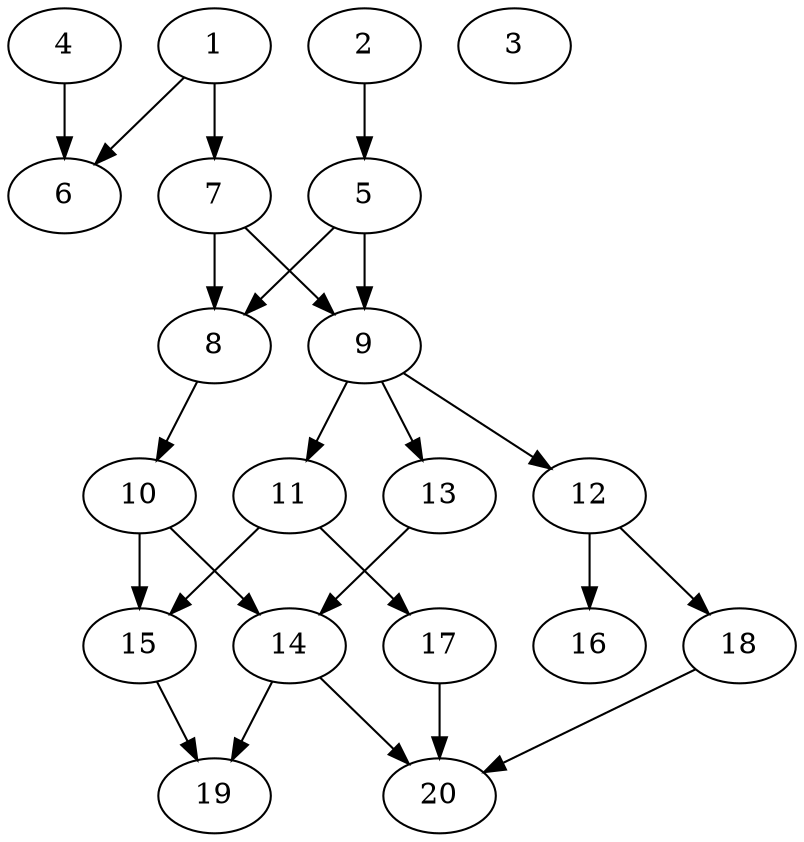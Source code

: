 // DAG automatically generated by daggen at Thu Oct  3 13:58:42 2019
// ./daggen --dot -n 20 --ccr 0.4 --fat 0.5 --regular 0.5 --density 0.5 --mindata 5242880 --maxdata 52428800 
digraph G {
  1 [size="126986240", alpha="0.07", expect_size="50794496"] 
  1 -> 6 [size ="50794496"]
  1 -> 7 [size ="50794496"]
  2 [size="22433280", alpha="0.04", expect_size="8973312"] 
  2 -> 5 [size ="8973312"]
  3 [size="38986240", alpha="0.03", expect_size="15594496"] 
  4 [size="30062080", alpha="0.17", expect_size="12024832"] 
  4 -> 6 [size ="12024832"]
  5 [size="101455360", alpha="0.15", expect_size="40582144"] 
  5 -> 8 [size ="40582144"]
  5 -> 9 [size ="40582144"]
  6 [size="91855360", alpha="0.16", expect_size="36742144"] 
  7 [size="49364480", alpha="0.14", expect_size="19745792"] 
  7 -> 8 [size ="19745792"]
  7 -> 9 [size ="19745792"]
  8 [size="33968640", alpha="0.11", expect_size="13587456"] 
  8 -> 10 [size ="13587456"]
  9 [size="125447680", alpha="0.18", expect_size="50179072"] 
  9 -> 11 [size ="50179072"]
  9 -> 12 [size ="50179072"]
  9 -> 13 [size ="50179072"]
  10 [size="15587840", alpha="0.14", expect_size="6235136"] 
  10 -> 14 [size ="6235136"]
  10 -> 15 [size ="6235136"]
  11 [size="116126720", alpha="0.11", expect_size="46450688"] 
  11 -> 15 [size ="46450688"]
  11 -> 17 [size ="46450688"]
  12 [size="37688320", alpha="0.00", expect_size="15075328"] 
  12 -> 16 [size ="15075328"]
  12 -> 18 [size ="15075328"]
  13 [size="58739200", alpha="0.12", expect_size="23495680"] 
  13 -> 14 [size ="23495680"]
  14 [size="77373440", alpha="0.01", expect_size="30949376"] 
  14 -> 19 [size ="30949376"]
  14 -> 20 [size ="30949376"]
  15 [size="60382720", alpha="0.16", expect_size="24153088"] 
  15 -> 19 [size ="24153088"]
  16 [size="30737920", alpha="0.19", expect_size="12295168"] 
  17 [size="127393280", alpha="0.00", expect_size="50957312"] 
  17 -> 20 [size ="50957312"]
  18 [size="91991040", alpha="0.03", expect_size="36796416"] 
  18 -> 20 [size ="36796416"]
  19 [size="38632960", alpha="0.18", expect_size="15453184"] 
  20 [size="28646400", alpha="0.05", expect_size="11458560"] 
}

